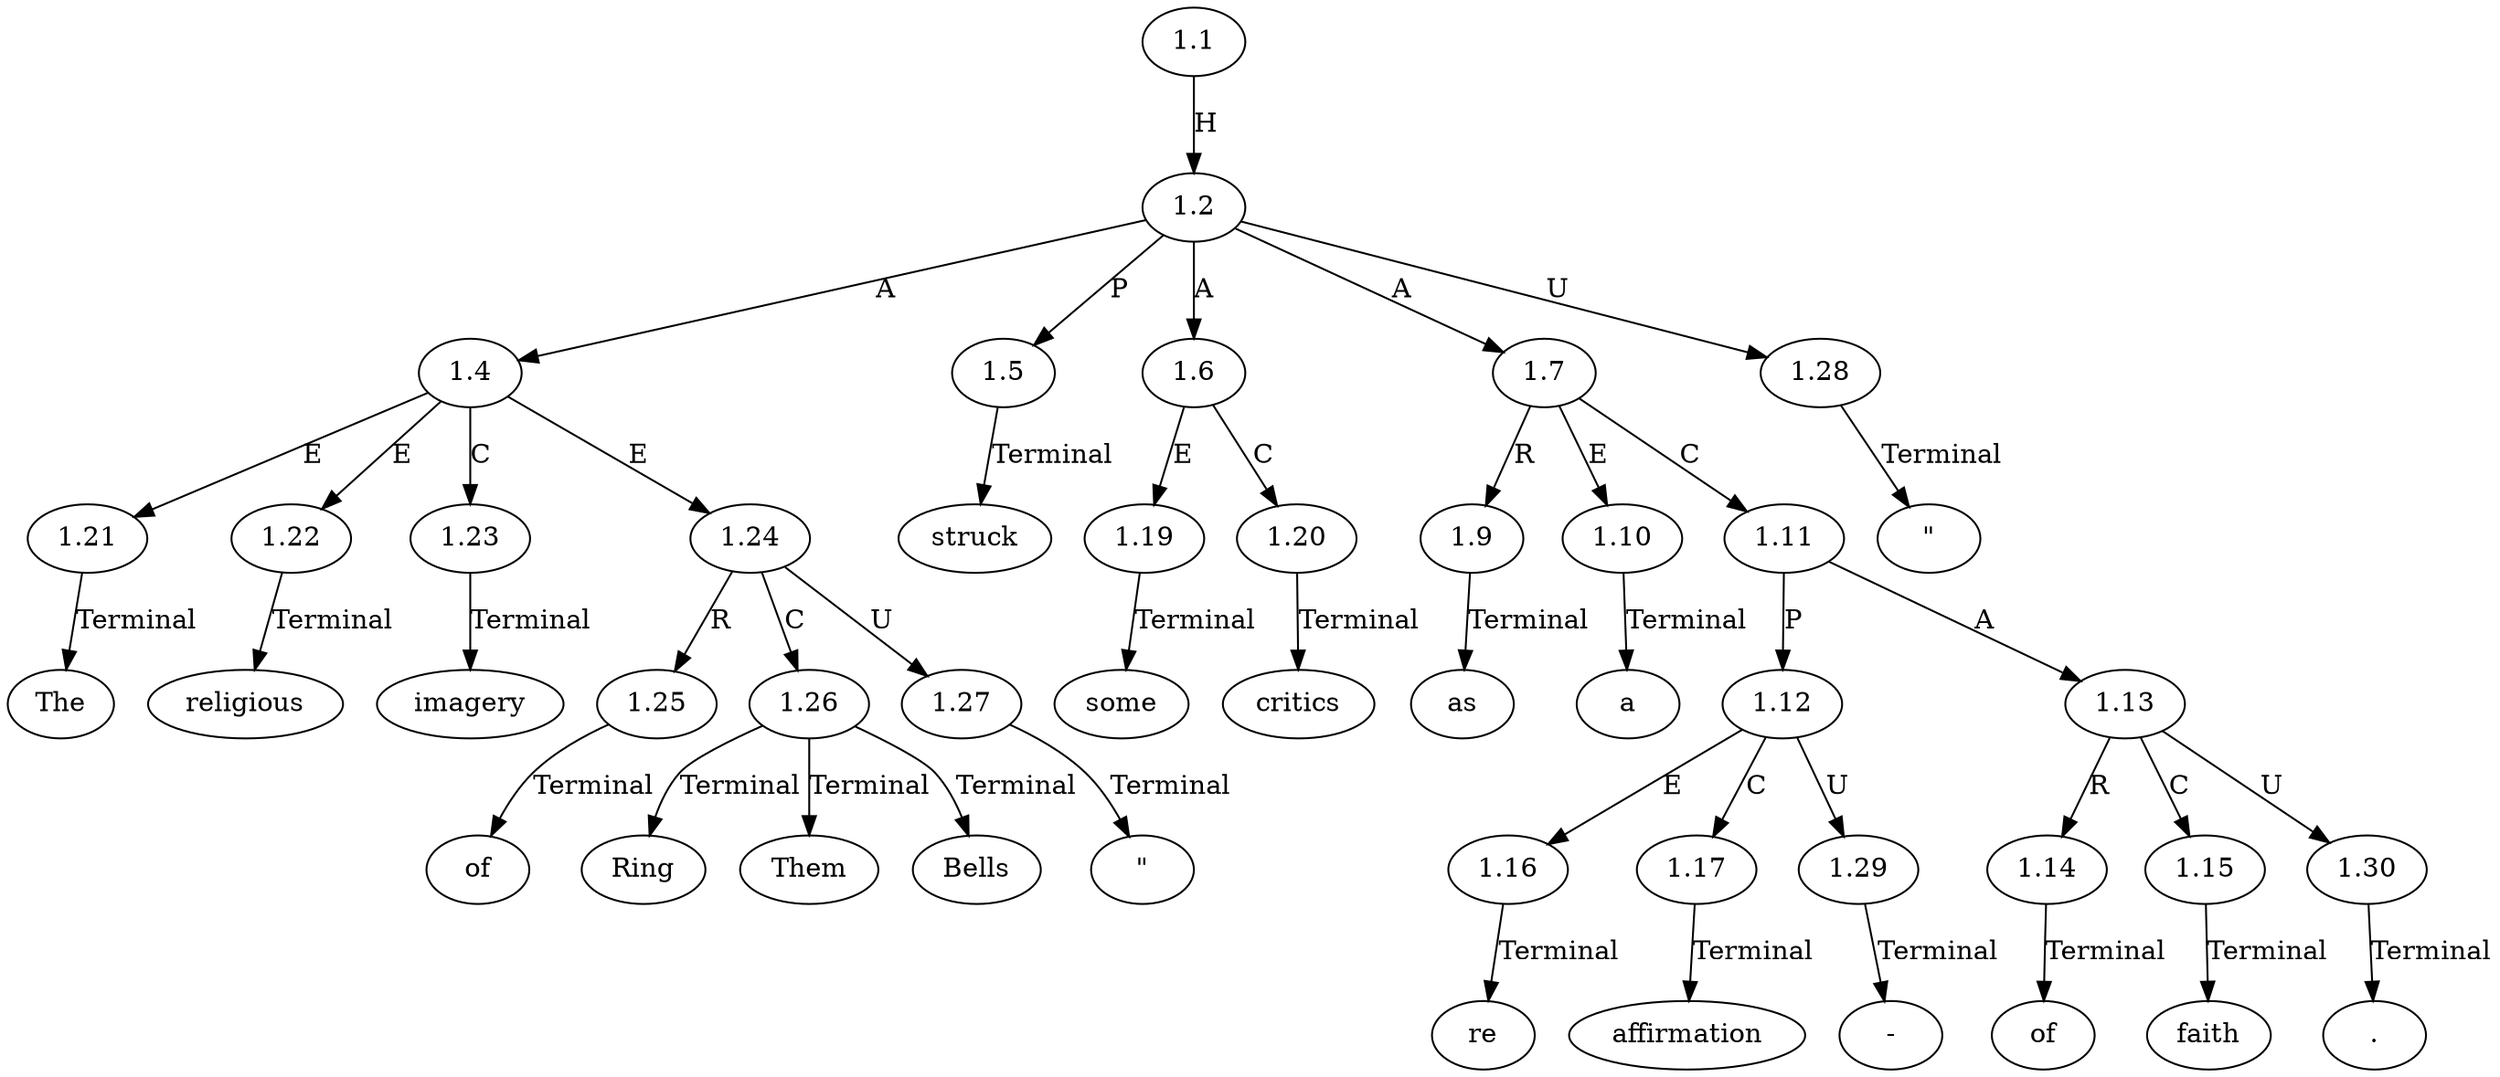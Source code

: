 // Graph
digraph {
	0.1 [label=The ordering=out]
	0.10 [label=struck ordering=out]
	0.11 [label=some ordering=out]
	0.12 [label=critics ordering=out]
	0.13 [label=as ordering=out]
	0.14 [label=a ordering=out]
	0.15 [label=re ordering=out]
	0.16 [label="-" ordering=out]
	0.17 [label=affirmation ordering=out]
	0.18 [label=of ordering=out]
	0.19 [label=faith ordering=out]
	0.2 [label=religious ordering=out]
	0.20 [label="." ordering=out]
	0.3 [label=imagery ordering=out]
	0.4 [label=of ordering=out]
	0.5 [label="\"" ordering=out]
	0.6 [label=Ring ordering=out]
	0.7 [label=Them ordering=out]
	0.8 [label=Bells ordering=out]
	0.9 [label="\"" ordering=out]
	1.1 [label=1.1 ordering=out]
	1.2 [label=1.2 ordering=out]
	1.4 [label=1.4 ordering=out]
	1.5 [label=1.5 ordering=out]
	1.6 [label=1.6 ordering=out]
	1.7 [label=1.7 ordering=out]
	1.9 [label=1.9 ordering=out]
	1.10 [label=1.10 ordering=out]
	1.11 [label=1.11 ordering=out]
	1.12 [label=1.12 ordering=out]
	1.13 [label=1.13 ordering=out]
	1.14 [label=1.14 ordering=out]
	1.15 [label=1.15 ordering=out]
	1.16 [label=1.16 ordering=out]
	1.17 [label=1.17 ordering=out]
	1.19 [label=1.19 ordering=out]
	1.20 [label=1.20 ordering=out]
	1.21 [label=1.21 ordering=out]
	1.22 [label=1.22 ordering=out]
	1.23 [label=1.23 ordering=out]
	1.24 [label=1.24 ordering=out]
	1.25 [label=1.25 ordering=out]
	1.26 [label=1.26 ordering=out]
	1.27 [label=1.27 ordering=out]
	1.28 [label=1.28 ordering=out]
	1.29 [label=1.29 ordering=out]
	1.30 [label=1.30 ordering=out]
	1.1 -> 1.2 [label=H ordering=out]
	1.2 -> 1.4 [label=A ordering=out]
	1.2 -> 1.5 [label=P ordering=out]
	1.2 -> 1.6 [label=A ordering=out]
	1.2 -> 1.7 [label=A ordering=out]
	1.2 -> 1.28 [label=U ordering=out]
	1.4 -> 1.21 [label=E ordering=out]
	1.4 -> 1.22 [label=E ordering=out]
	1.4 -> 1.23 [label=C ordering=out]
	1.4 -> 1.24 [label=E ordering=out]
	1.5 -> 0.10 [label=Terminal ordering=out]
	1.6 -> 1.19 [label=E ordering=out]
	1.6 -> 1.20 [label=C ordering=out]
	1.7 -> 1.9 [label=R ordering=out]
	1.7 -> 1.10 [label=E ordering=out]
	1.7 -> 1.11 [label=C ordering=out]
	1.9 -> 0.13 [label=Terminal ordering=out]
	1.10 -> 0.14 [label=Terminal ordering=out]
	1.11 -> 1.12 [label=P ordering=out]
	1.11 -> 1.13 [label=A ordering=out]
	1.12 -> 1.16 [label=E ordering=out]
	1.12 -> 1.17 [label=C ordering=out]
	1.12 -> 1.29 [label=U ordering=out]
	1.13 -> 1.14 [label=R ordering=out]
	1.13 -> 1.15 [label=C ordering=out]
	1.13 -> 1.30 [label=U ordering=out]
	1.14 -> 0.18 [label=Terminal ordering=out]
	1.15 -> 0.19 [label=Terminal ordering=out]
	1.16 -> 0.15 [label=Terminal ordering=out]
	1.17 -> 0.17 [label=Terminal ordering=out]
	1.19 -> 0.11 [label=Terminal ordering=out]
	1.20 -> 0.12 [label=Terminal ordering=out]
	1.21 -> 0.1 [label=Terminal ordering=out]
	1.22 -> 0.2 [label=Terminal ordering=out]
	1.23 -> 0.3 [label=Terminal ordering=out]
	1.24 -> 1.25 [label=R ordering=out]
	1.24 -> 1.26 [label=C ordering=out]
	1.24 -> 1.27 [label=U ordering=out]
	1.25 -> 0.4 [label=Terminal ordering=out]
	1.26 -> 0.6 [label=Terminal ordering=out]
	1.26 -> 0.7 [label=Terminal ordering=out]
	1.26 -> 0.8 [label=Terminal ordering=out]
	1.27 -> 0.5 [label=Terminal ordering=out]
	1.28 -> 0.9 [label=Terminal ordering=out]
	1.29 -> 0.16 [label=Terminal ordering=out]
	1.30 -> 0.20 [label=Terminal ordering=out]
}

